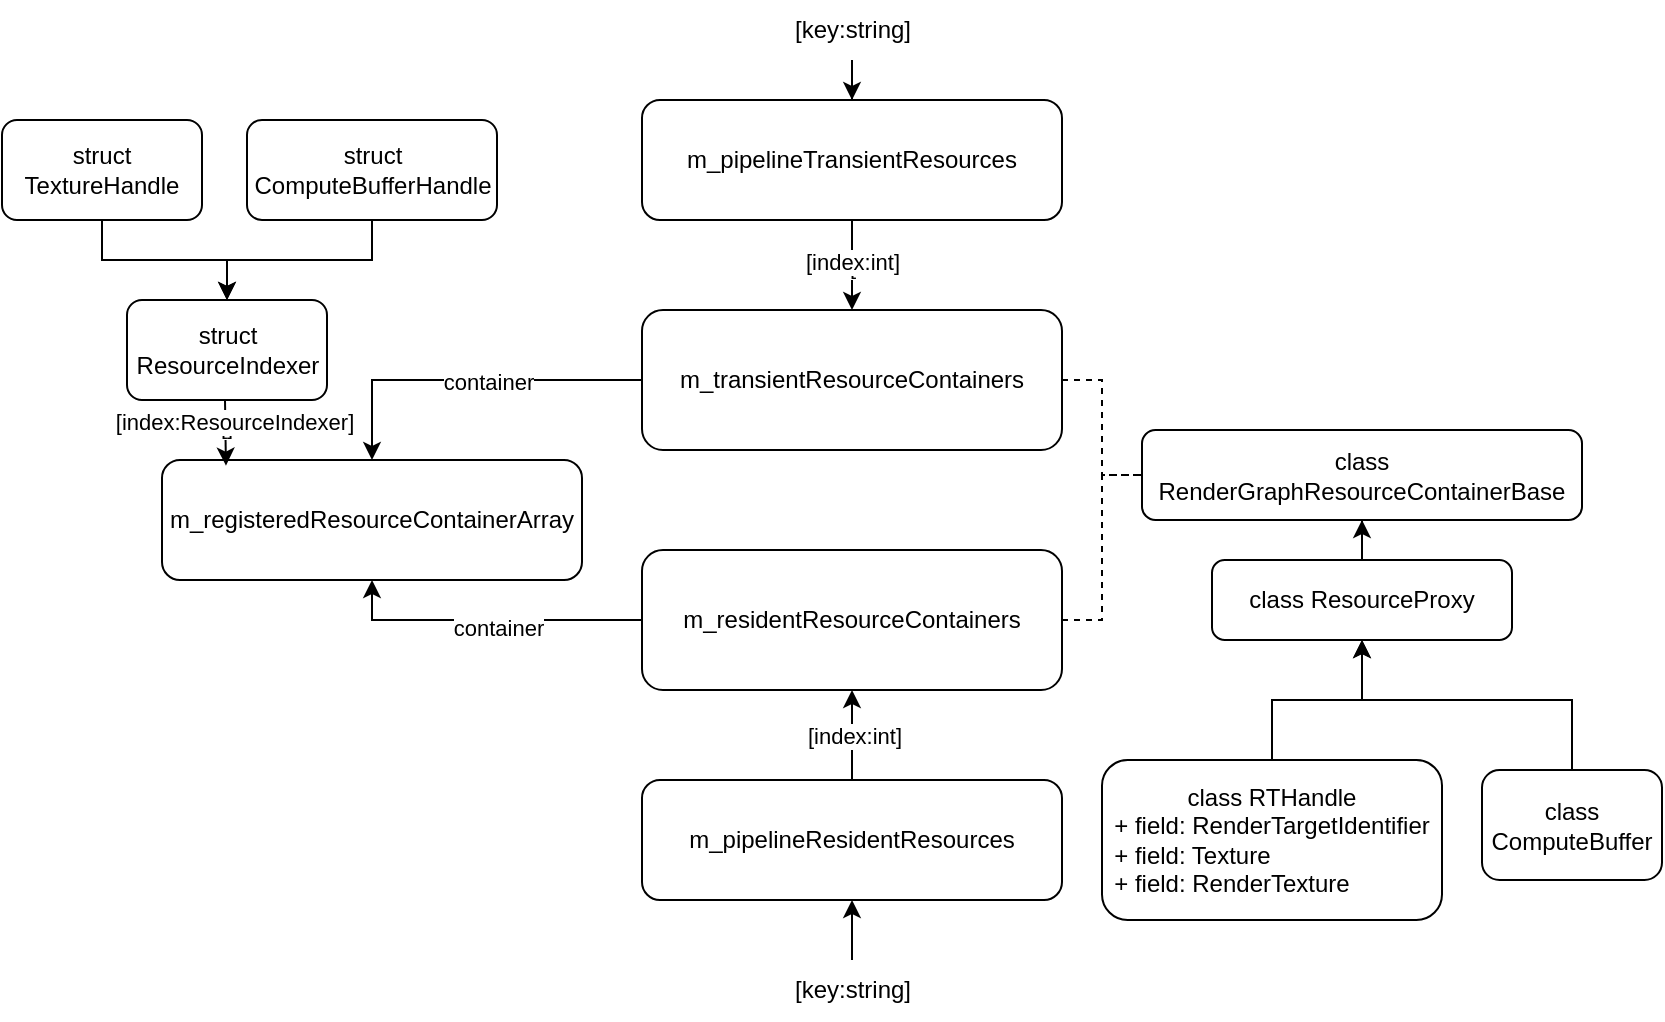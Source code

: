 <mxfile version="24.6.4" type="github">
  <diagram name="第 1 页" id="qXyWtnpy06NKacPrnchH">
    <mxGraphModel dx="1275" dy="464" grid="1" gridSize="10" guides="1" tooltips="1" connect="1" arrows="1" fold="1" page="0" pageScale="1" pageWidth="827" pageHeight="1169" math="0" shadow="0">
      <root>
        <mxCell id="0" />
        <mxCell id="1" parent="0" />
        <mxCell id="BufYAGHe7bM5gr6QDqCF-9" value="[" style="edgeStyle=orthogonalEdgeStyle;rounded=0;orthogonalLoop=1;jettySize=auto;html=1;entryX=0.5;entryY=0;entryDx=0;entryDy=0;" edge="1" parent="1" source="BufYAGHe7bM5gr6QDqCF-1" target="BufYAGHe7bM5gr6QDqCF-3">
          <mxGeometry relative="1" as="geometry" />
        </mxCell>
        <mxCell id="BufYAGHe7bM5gr6QDqCF-15" value="[index:int]" style="edgeLabel;html=1;align=center;verticalAlign=middle;resizable=0;points=[];" vertex="1" connectable="0" parent="BufYAGHe7bM5gr6QDqCF-9">
          <mxGeometry x="-0.088" relative="1" as="geometry">
            <mxPoint as="offset" />
          </mxGeometry>
        </mxCell>
        <mxCell id="BufYAGHe7bM5gr6QDqCF-1" value="m_pipelineTransientResources" style="rounded=1;whiteSpace=wrap;html=1;" vertex="1" parent="1">
          <mxGeometry x="260" y="170" width="210" height="60" as="geometry" />
        </mxCell>
        <mxCell id="BufYAGHe7bM5gr6QDqCF-10" style="edgeStyle=orthogonalEdgeStyle;rounded=0;orthogonalLoop=1;jettySize=auto;html=1;" edge="1" parent="1" source="BufYAGHe7bM5gr6QDqCF-2" target="BufYAGHe7bM5gr6QDqCF-4">
          <mxGeometry relative="1" as="geometry" />
        </mxCell>
        <mxCell id="BufYAGHe7bM5gr6QDqCF-16" value="[index:int]" style="edgeLabel;html=1;align=center;verticalAlign=middle;resizable=0;points=[];" vertex="1" connectable="0" parent="BufYAGHe7bM5gr6QDqCF-10">
          <mxGeometry x="-0.032" y="-1" relative="1" as="geometry">
            <mxPoint as="offset" />
          </mxGeometry>
        </mxCell>
        <mxCell id="BufYAGHe7bM5gr6QDqCF-2" value="m_pipelineResidentResources" style="rounded=1;whiteSpace=wrap;html=1;" vertex="1" parent="1">
          <mxGeometry x="260" y="510" width="210" height="60" as="geometry" />
        </mxCell>
        <mxCell id="BufYAGHe7bM5gr6QDqCF-7" style="edgeStyle=orthogonalEdgeStyle;rounded=0;orthogonalLoop=1;jettySize=auto;html=1;entryX=0.5;entryY=0;entryDx=0;entryDy=0;" edge="1" parent="1" source="BufYAGHe7bM5gr6QDqCF-3" target="BufYAGHe7bM5gr6QDqCF-5">
          <mxGeometry relative="1" as="geometry" />
        </mxCell>
        <mxCell id="BufYAGHe7bM5gr6QDqCF-17" value="container" style="edgeLabel;html=1;align=center;verticalAlign=middle;resizable=0;points=[];" vertex="1" connectable="0" parent="BufYAGHe7bM5gr6QDqCF-7">
          <mxGeometry x="-0.113" y="1" relative="1" as="geometry">
            <mxPoint as="offset" />
          </mxGeometry>
        </mxCell>
        <mxCell id="BufYAGHe7bM5gr6QDqCF-23" style="edgeStyle=orthogonalEdgeStyle;rounded=0;orthogonalLoop=1;jettySize=auto;html=1;strokeColor=default;dashed=1;endArrow=none;endFill=0;entryX=0;entryY=0.5;entryDx=0;entryDy=0;" edge="1" parent="1" source="BufYAGHe7bM5gr6QDqCF-3" target="BufYAGHe7bM5gr6QDqCF-24">
          <mxGeometry relative="1" as="geometry">
            <mxPoint x="580" y="310" as="targetPoint" />
          </mxGeometry>
        </mxCell>
        <mxCell id="BufYAGHe7bM5gr6QDqCF-3" value="m_transientResourceContainers" style="rounded=1;whiteSpace=wrap;html=1;" vertex="1" parent="1">
          <mxGeometry x="260" y="275" width="210" height="70" as="geometry" />
        </mxCell>
        <mxCell id="BufYAGHe7bM5gr6QDqCF-8" style="edgeStyle=orthogonalEdgeStyle;rounded=0;orthogonalLoop=1;jettySize=auto;html=1;entryX=0.5;entryY=1;entryDx=0;entryDy=0;" edge="1" parent="1" source="BufYAGHe7bM5gr6QDqCF-4" target="BufYAGHe7bM5gr6QDqCF-5">
          <mxGeometry relative="1" as="geometry" />
        </mxCell>
        <mxCell id="BufYAGHe7bM5gr6QDqCF-18" value="container" style="edgeLabel;html=1;align=center;verticalAlign=middle;resizable=0;points=[];" vertex="1" connectable="0" parent="BufYAGHe7bM5gr6QDqCF-8">
          <mxGeometry x="-0.064" y="4" relative="1" as="geometry">
            <mxPoint as="offset" />
          </mxGeometry>
        </mxCell>
        <mxCell id="BufYAGHe7bM5gr6QDqCF-25" style="edgeStyle=orthogonalEdgeStyle;rounded=0;orthogonalLoop=1;jettySize=auto;html=1;entryX=0;entryY=0.5;entryDx=0;entryDy=0;endArrow=none;endFill=0;dashed=1;" edge="1" parent="1" source="BufYAGHe7bM5gr6QDqCF-4" target="BufYAGHe7bM5gr6QDqCF-24">
          <mxGeometry relative="1" as="geometry" />
        </mxCell>
        <mxCell id="BufYAGHe7bM5gr6QDqCF-4" value="m_residentResourceContainers" style="rounded=1;whiteSpace=wrap;html=1;" vertex="1" parent="1">
          <mxGeometry x="260" y="395" width="210" height="70" as="geometry" />
        </mxCell>
        <mxCell id="BufYAGHe7bM5gr6QDqCF-5" value="m_registeredResourceContainerArray" style="rounded=1;whiteSpace=wrap;html=1;" vertex="1" parent="1">
          <mxGeometry x="20" y="350" width="210" height="60" as="geometry" />
        </mxCell>
        <mxCell id="BufYAGHe7bM5gr6QDqCF-12" style="edgeStyle=orthogonalEdgeStyle;rounded=0;orthogonalLoop=1;jettySize=auto;html=1;" edge="1" parent="1" source="BufYAGHe7bM5gr6QDqCF-11" target="BufYAGHe7bM5gr6QDqCF-1">
          <mxGeometry relative="1" as="geometry" />
        </mxCell>
        <mxCell id="BufYAGHe7bM5gr6QDqCF-11" value="[key:string]" style="text;html=1;align=center;verticalAlign=middle;whiteSpace=wrap;rounded=0;" vertex="1" parent="1">
          <mxGeometry x="332.5" y="120" width="65" height="30" as="geometry" />
        </mxCell>
        <mxCell id="BufYAGHe7bM5gr6QDqCF-14" style="edgeStyle=orthogonalEdgeStyle;rounded=0;orthogonalLoop=1;jettySize=auto;html=1;" edge="1" parent="1" source="BufYAGHe7bM5gr6QDqCF-13" target="BufYAGHe7bM5gr6QDqCF-2">
          <mxGeometry relative="1" as="geometry" />
        </mxCell>
        <mxCell id="BufYAGHe7bM5gr6QDqCF-13" value="[key:string]" style="text;html=1;align=center;verticalAlign=middle;whiteSpace=wrap;rounded=0;" vertex="1" parent="1">
          <mxGeometry x="332.5" y="600" width="65" height="30" as="geometry" />
        </mxCell>
        <mxCell id="BufYAGHe7bM5gr6QDqCF-24" value="class RenderGraphResourceContainerBase" style="rounded=1;whiteSpace=wrap;html=1;" vertex="1" parent="1">
          <mxGeometry x="510" y="335" width="220" height="45" as="geometry" />
        </mxCell>
        <mxCell id="BufYAGHe7bM5gr6QDqCF-31" value="" style="edgeStyle=orthogonalEdgeStyle;rounded=0;orthogonalLoop=1;jettySize=auto;html=1;" edge="1" parent="1" source="BufYAGHe7bM5gr6QDqCF-26" target="BufYAGHe7bM5gr6QDqCF-24">
          <mxGeometry relative="1" as="geometry" />
        </mxCell>
        <mxCell id="BufYAGHe7bM5gr6QDqCF-26" value="class Resource&lt;span style=&quot;background-color: initial;&quot;&gt;Proxy&lt;/span&gt;" style="rounded=1;whiteSpace=wrap;html=1;arcSize=16;" vertex="1" parent="1">
          <mxGeometry x="545" y="400" width="150" height="40" as="geometry" />
        </mxCell>
        <mxCell id="BufYAGHe7bM5gr6QDqCF-46" style="edgeStyle=orthogonalEdgeStyle;rounded=0;orthogonalLoop=1;jettySize=auto;html=1;entryX=0.5;entryY=1;entryDx=0;entryDy=0;" edge="1" parent="1" source="BufYAGHe7bM5gr6QDqCF-28" target="BufYAGHe7bM5gr6QDqCF-26">
          <mxGeometry relative="1" as="geometry">
            <Array as="points">
              <mxPoint x="725" y="470" />
              <mxPoint x="620" y="470" />
            </Array>
          </mxGeometry>
        </mxCell>
        <mxCell id="BufYAGHe7bM5gr6QDqCF-28" value="class&lt;div&gt;ComputeBuffer&lt;/div&gt;" style="rounded=1;whiteSpace=wrap;html=1;arcSize=16;" vertex="1" parent="1">
          <mxGeometry x="680" y="505" width="90" height="55" as="geometry" />
        </mxCell>
        <mxCell id="BufYAGHe7bM5gr6QDqCF-49" style="edgeStyle=orthogonalEdgeStyle;rounded=0;orthogonalLoop=1;jettySize=auto;html=1;entryX=0.5;entryY=1;entryDx=0;entryDy=0;" edge="1" parent="1" source="BufYAGHe7bM5gr6QDqCF-48" target="BufYAGHe7bM5gr6QDqCF-26">
          <mxGeometry relative="1" as="geometry" />
        </mxCell>
        <mxCell id="BufYAGHe7bM5gr6QDqCF-48" value="&lt;div&gt;class&amp;nbsp;&lt;span style=&quot;background-color: initial;&quot;&gt;RTHandle&lt;/span&gt;&lt;/div&gt;&lt;span style=&quot;&quot;&gt;&lt;div style=&quot;text-align: left;&quot;&gt;&lt;span style=&quot;background-color: initial;&quot;&gt;+ field: RenderTargetIdentifier&lt;/span&gt;&lt;/div&gt;&lt;/span&gt;&lt;div style=&quot;text-align: left;&quot;&gt;&lt;span style=&quot;&quot;&gt;+ field: Texture&lt;/span&gt;&lt;span style=&quot;text-align: left;&quot;&gt;&lt;br&gt;&lt;/span&gt;&lt;/div&gt;&lt;div style=&quot;text-align: left;&quot;&gt;&lt;span style=&quot;&quot;&gt;+ field: RenderTexture&lt;/span&gt;&lt;span style=&quot;text-align: left;&quot;&gt;&lt;br&gt;&lt;/span&gt;&lt;/div&gt;" style="rounded=1;whiteSpace=wrap;html=1;arcSize=16;" vertex="1" parent="1">
          <mxGeometry x="490" y="500" width="170" height="80" as="geometry" />
        </mxCell>
        <mxCell id="BufYAGHe7bM5gr6QDqCF-50" value="struct ResourceIndexer" style="rounded=1;whiteSpace=wrap;html=1;" vertex="1" parent="1">
          <mxGeometry x="2.5" y="270" width="100" height="50" as="geometry" />
        </mxCell>
        <mxCell id="BufYAGHe7bM5gr6QDqCF-51" style="edgeStyle=orthogonalEdgeStyle;rounded=0;orthogonalLoop=1;jettySize=auto;html=1;entryX=0.157;entryY=0.047;entryDx=0;entryDy=0;entryPerimeter=0;" edge="1" parent="1">
          <mxGeometry relative="1" as="geometry">
            <mxPoint x="51.5" y="320" as="sourcePoint" />
            <mxPoint x="51.97" y="352.82" as="targetPoint" />
          </mxGeometry>
        </mxCell>
        <mxCell id="BufYAGHe7bM5gr6QDqCF-56" value="[]" style="edgeLabel;html=1;align=center;verticalAlign=middle;resizable=0;points=[];" vertex="1" connectable="0" parent="BufYAGHe7bM5gr6QDqCF-51">
          <mxGeometry x="-0.316" relative="1" as="geometry">
            <mxPoint y="2" as="offset" />
          </mxGeometry>
        </mxCell>
        <mxCell id="BufYAGHe7bM5gr6QDqCF-57" value="[index:ResourceIndexer]" style="edgeLabel;html=1;align=center;verticalAlign=middle;resizable=0;points=[];" vertex="1" connectable="0" parent="BufYAGHe7bM5gr6QDqCF-51">
          <mxGeometry x="-0.301" y="4" relative="1" as="geometry">
            <mxPoint as="offset" />
          </mxGeometry>
        </mxCell>
        <mxCell id="BufYAGHe7bM5gr6QDqCF-54" style="edgeStyle=orthogonalEdgeStyle;rounded=0;orthogonalLoop=1;jettySize=auto;html=1;entryX=0.5;entryY=0;entryDx=0;entryDy=0;" edge="1" parent="1" source="BufYAGHe7bM5gr6QDqCF-52" target="BufYAGHe7bM5gr6QDqCF-50">
          <mxGeometry relative="1" as="geometry" />
        </mxCell>
        <mxCell id="BufYAGHe7bM5gr6QDqCF-52" value="struct&lt;div&gt;TextureHandle&lt;/div&gt;" style="rounded=1;whiteSpace=wrap;html=1;" vertex="1" parent="1">
          <mxGeometry x="-60" y="180" width="100" height="50" as="geometry" />
        </mxCell>
        <mxCell id="BufYAGHe7bM5gr6QDqCF-55" style="edgeStyle=orthogonalEdgeStyle;rounded=0;orthogonalLoop=1;jettySize=auto;html=1;entryX=0.5;entryY=0;entryDx=0;entryDy=0;" edge="1" parent="1" source="BufYAGHe7bM5gr6QDqCF-53" target="BufYAGHe7bM5gr6QDqCF-50">
          <mxGeometry relative="1" as="geometry" />
        </mxCell>
        <mxCell id="BufYAGHe7bM5gr6QDqCF-53" value="struct&lt;div&gt;ComputeBufferHandle&lt;/div&gt;" style="rounded=1;whiteSpace=wrap;html=1;" vertex="1" parent="1">
          <mxGeometry x="62.5" y="180" width="125" height="50" as="geometry" />
        </mxCell>
      </root>
    </mxGraphModel>
  </diagram>
</mxfile>
